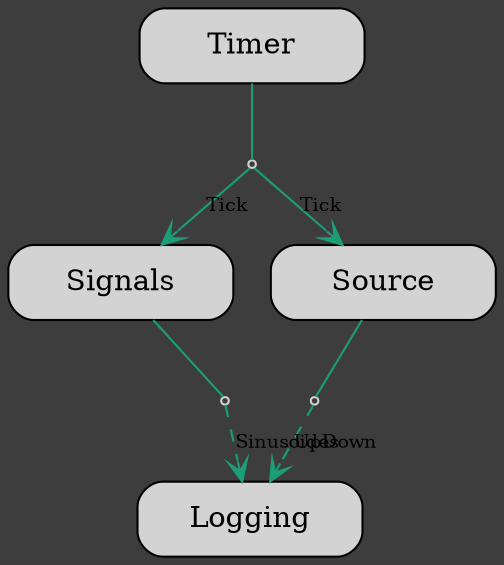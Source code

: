 
digraph  G {
  overlap = scale;
  splines = true;
  bgcolor = gray24;
  {node [shape=box, width=1.5, style="rounded,filled", fillcolor=lightgray]; 15508195544299657810 [label="Timer"]; 2708675557326297604 [label="Signals"]; 18152530401148260010 [label="Source"]; 13823928459920352751 [label="Logging"];}
  node [shape=point, fillcolor=gray24, color=lightgray];

  /* Outputs */
{
  edge [arrowhead=none,colorscheme=dark28];
  15508195544299657810 -> 15164962824015256459 [color=1];
2708675557326297604 -> 14100923778443610677 [color=1];
18152530401148260010 -> 378431486652388248 [color=1];
}
  /* Inputs */
{
  edge [arrowhead=vee,fontsize=9, fontcolor=lightgray, labelfloat=true,colorscheme=dark28]
  15164962824015256459 -> 2708675557326297604 [label="Tick", color=1];
15164962824015256459 -> 18152530401148260010 [label="Tick", color=1];
14100923778443610677 -> 13823928459920352751 [label="Sinusoides", color=1, style=dashed];
378431486652388248 -> 13823928459920352751 [label="UpDown", color=1, style=dashed];
}
}

